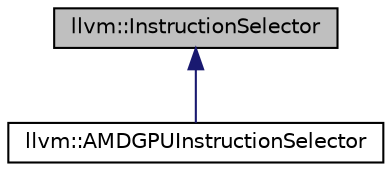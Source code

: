 digraph "llvm::InstructionSelector"
{
 // LATEX_PDF_SIZE
  bgcolor="transparent";
  edge [fontname="Helvetica",fontsize="10",labelfontname="Helvetica",labelfontsize="10"];
  node [fontname="Helvetica",fontsize="10",shape="box"];
  Node1 [label="llvm::InstructionSelector",height=0.2,width=0.4,color="black", fillcolor="grey75", style="filled", fontcolor="black",tooltip="Provides the logic to select generic machine instructions."];
  Node1 -> Node2 [dir="back",color="midnightblue",fontsize="10",style="solid",fontname="Helvetica"];
  Node2 [label="llvm::AMDGPUInstructionSelector",height=0.2,width=0.4,color="black",URL="$classllvm_1_1AMDGPUInstructionSelector.html",tooltip=" "];
}
